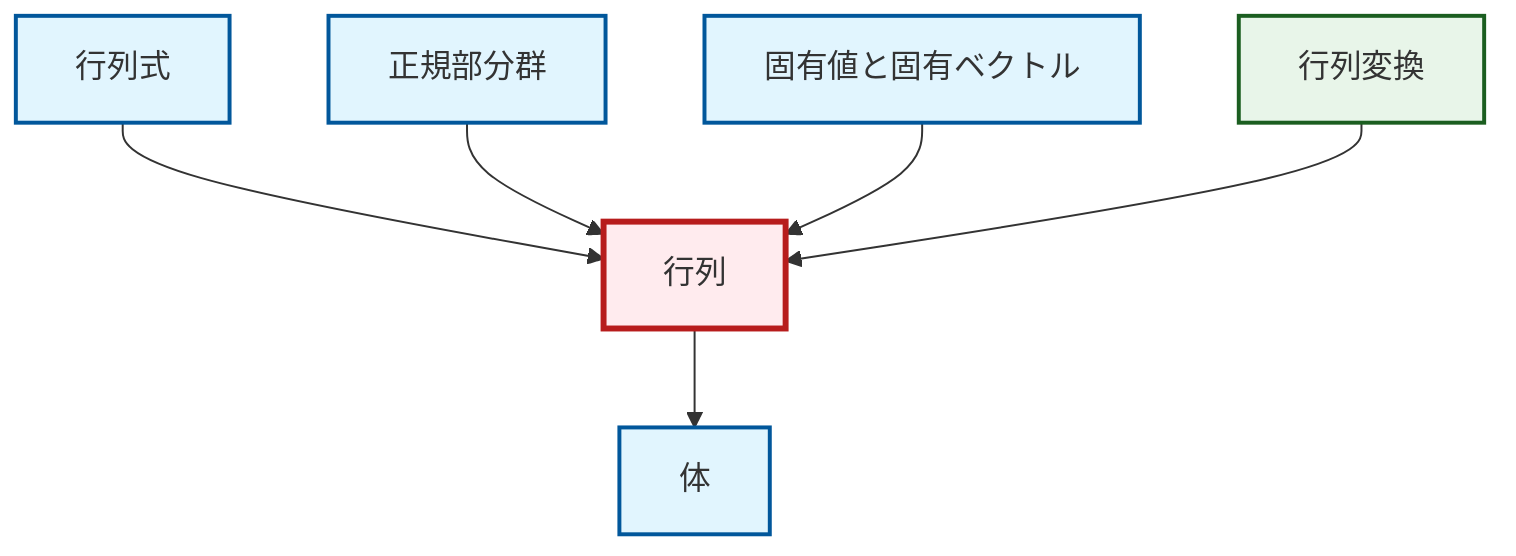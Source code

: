 graph TD
    classDef definition fill:#e1f5fe,stroke:#01579b,stroke-width:2px
    classDef theorem fill:#f3e5f5,stroke:#4a148c,stroke-width:2px
    classDef axiom fill:#fff3e0,stroke:#e65100,stroke-width:2px
    classDef example fill:#e8f5e9,stroke:#1b5e20,stroke-width:2px
    classDef current fill:#ffebee,stroke:#b71c1c,stroke-width:3px
    def-eigenvalue-eigenvector["固有値と固有ベクトル"]:::definition
    def-matrix["行列"]:::definition
    def-field["体"]:::definition
    ex-matrix-transformation["行列変換"]:::example
    def-determinant["行列式"]:::definition
    def-normal-subgroup["正規部分群"]:::definition
    def-matrix --> def-field
    def-determinant --> def-matrix
    def-normal-subgroup --> def-matrix
    def-eigenvalue-eigenvector --> def-matrix
    ex-matrix-transformation --> def-matrix
    class def-matrix current